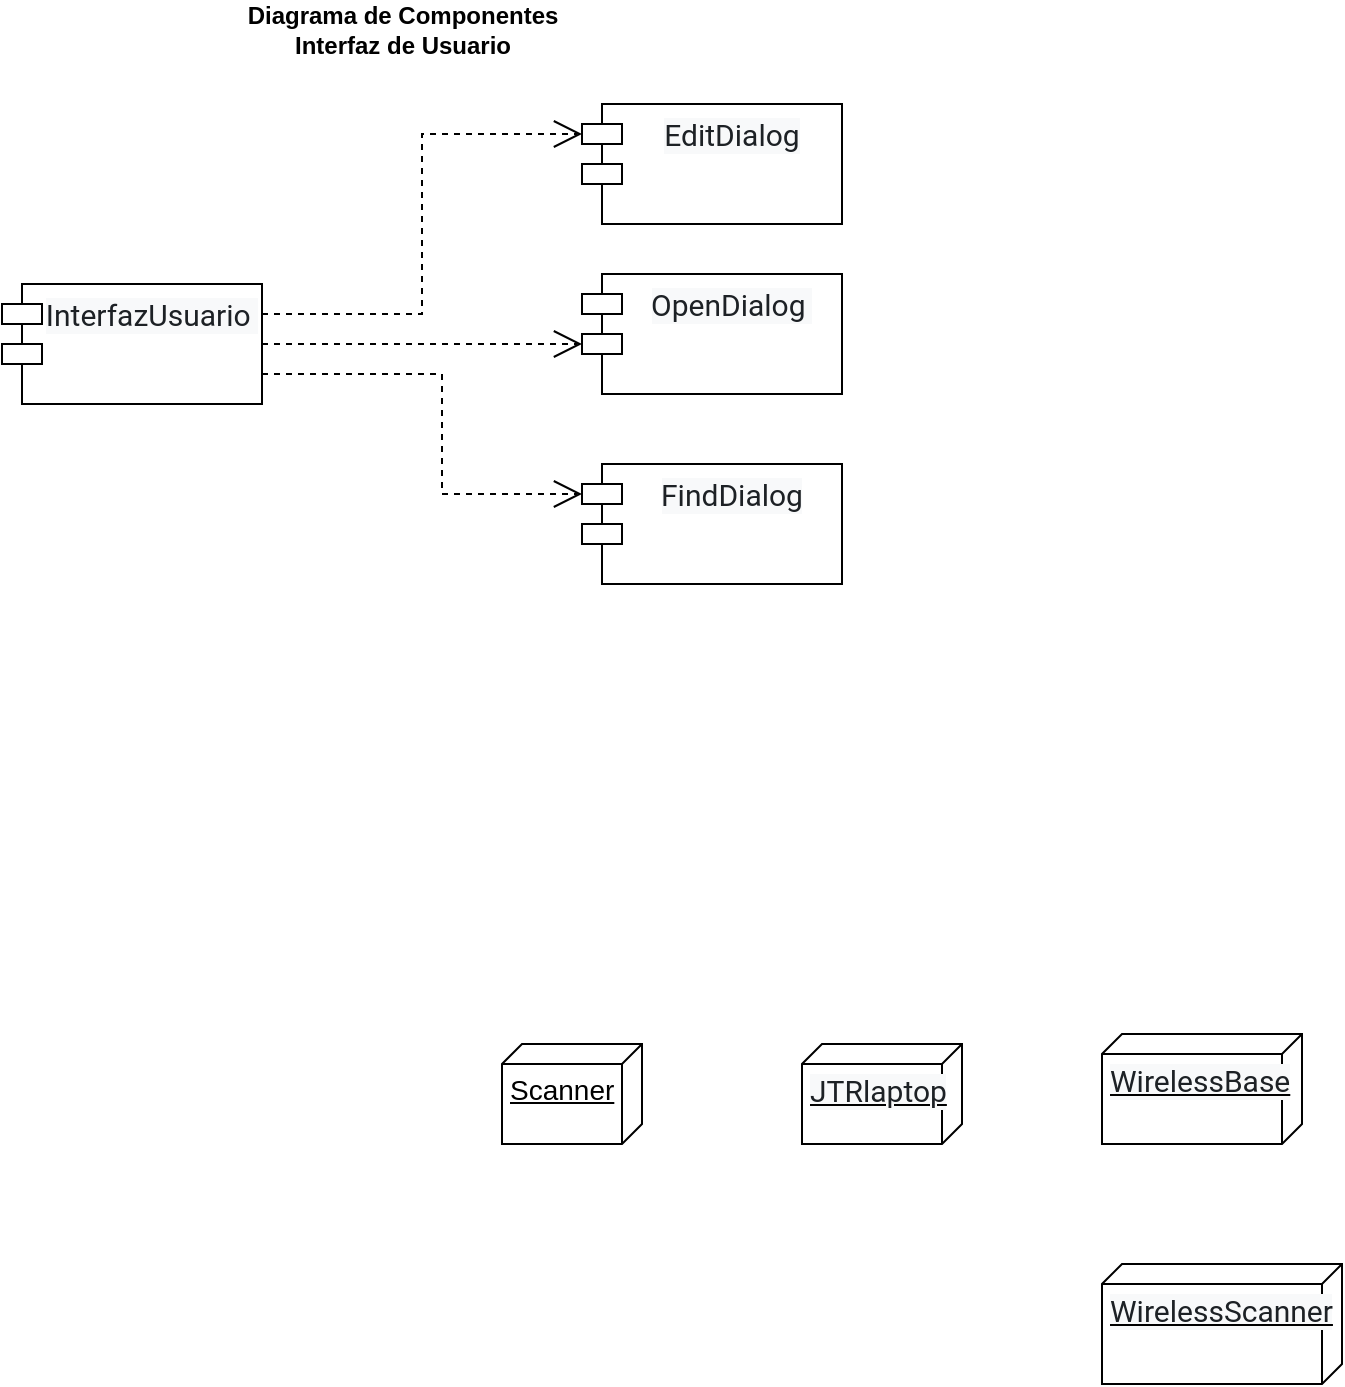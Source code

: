 <mxfile version="24.7.14">
  <diagram name="Página-1" id="9Trc_fCFrfJ8SZANSMrF">
    <mxGraphModel dx="739" dy="411" grid="1" gridSize="10" guides="1" tooltips="1" connect="1" arrows="1" fold="1" page="1" pageScale="1" pageWidth="1920" pageHeight="1200" math="0" shadow="0">
      <root>
        <mxCell id="0" />
        <mxCell id="1" parent="0" />
        <mxCell id="PFyiqTVHsGwoSo-fOKWH-1" value="&lt;span style=&quot;color: rgb(29, 33, 37); font-family: Roboto; font-size: 15px; text-align: left; background-color: rgb(248, 249, 250);&quot;&gt;InterfazUsuario&amp;nbsp;&lt;/span&gt;" style="shape=module;align=left;spacingLeft=20;align=center;verticalAlign=top;whiteSpace=wrap;html=1;" vertex="1" parent="1">
          <mxGeometry x="230" y="190" width="130" height="60" as="geometry" />
        </mxCell>
        <mxCell id="PFyiqTVHsGwoSo-fOKWH-2" value="&lt;span style=&quot;color: rgb(29, 33, 37); font-family: Roboto; font-size: 15px; text-align: left; background-color: rgb(248, 249, 250);&quot;&gt;EditDialog&lt;/span&gt;" style="shape=module;align=left;spacingLeft=20;align=center;verticalAlign=top;whiteSpace=wrap;html=1;" vertex="1" parent="1">
          <mxGeometry x="520" y="100" width="130" height="60" as="geometry" />
        </mxCell>
        <mxCell id="PFyiqTVHsGwoSo-fOKWH-3" value="&lt;span style=&quot;color: rgb(29, 33, 37); font-family: Roboto; font-size: 15px; text-align: left; background-color: rgb(248, 249, 250);&quot;&gt;OpenDialog&amp;nbsp;&lt;/span&gt;" style="shape=module;align=left;spacingLeft=20;align=center;verticalAlign=top;whiteSpace=wrap;html=1;" vertex="1" parent="1">
          <mxGeometry x="520" y="185" width="130" height="60" as="geometry" />
        </mxCell>
        <mxCell id="PFyiqTVHsGwoSo-fOKWH-4" value="&lt;span style=&quot;color: rgb(29, 33, 37); font-family: Roboto; font-size: 15px; text-align: left; background-color: rgb(248, 249, 250);&quot;&gt;FindDialog&lt;/span&gt;" style="shape=module;align=left;spacingLeft=20;align=center;verticalAlign=top;whiteSpace=wrap;html=1;" vertex="1" parent="1">
          <mxGeometry x="520" y="280" width="130" height="60" as="geometry" />
        </mxCell>
        <mxCell id="PFyiqTVHsGwoSo-fOKWH-5" value="" style="endArrow=open;endSize=12;dashed=1;html=1;rounded=0;entryX=0;entryY=0;entryDx=0;entryDy=15;entryPerimeter=0;exitX=1;exitY=0.25;exitDx=0;exitDy=0;" edge="1" parent="1" source="PFyiqTVHsGwoSo-fOKWH-1" target="PFyiqTVHsGwoSo-fOKWH-2">
          <mxGeometry width="160" relative="1" as="geometry">
            <mxPoint x="300" y="220" as="sourcePoint" />
            <mxPoint x="460" y="220" as="targetPoint" />
            <Array as="points">
              <mxPoint x="440" y="205" />
              <mxPoint x="440" y="115" />
            </Array>
          </mxGeometry>
        </mxCell>
        <mxCell id="PFyiqTVHsGwoSo-fOKWH-6" value="" style="endArrow=open;endSize=12;dashed=1;html=1;rounded=0;exitX=1;exitY=0.5;exitDx=0;exitDy=0;entryX=0;entryY=0;entryDx=0;entryDy=35;entryPerimeter=0;" edge="1" parent="1" source="PFyiqTVHsGwoSo-fOKWH-1" target="PFyiqTVHsGwoSo-fOKWH-3">
          <mxGeometry width="160" relative="1" as="geometry">
            <mxPoint x="320" y="180" as="sourcePoint" />
            <mxPoint x="480" y="180" as="targetPoint" />
          </mxGeometry>
        </mxCell>
        <mxCell id="PFyiqTVHsGwoSo-fOKWH-7" value="" style="endArrow=open;endSize=12;dashed=1;html=1;rounded=0;entryX=0;entryY=0;entryDx=0;entryDy=15;entryPerimeter=0;exitX=1;exitY=0.75;exitDx=0;exitDy=0;" edge="1" parent="1" source="PFyiqTVHsGwoSo-fOKWH-1" target="PFyiqTVHsGwoSo-fOKWH-4">
          <mxGeometry width="160" relative="1" as="geometry">
            <mxPoint x="370" y="215" as="sourcePoint" />
            <mxPoint x="530" y="125" as="targetPoint" />
            <Array as="points">
              <mxPoint x="450" y="235" />
              <mxPoint x="450" y="295" />
            </Array>
          </mxGeometry>
        </mxCell>
        <mxCell id="PFyiqTVHsGwoSo-fOKWH-8" value="Diagrama de Componentes&lt;div&gt;Interfaz de Usuario&lt;/div&gt;" style="text;align=center;fontStyle=1;verticalAlign=middle;spacingLeft=3;spacingRight=3;strokeColor=none;rotatable=0;points=[[0,0.5],[1,0.5]];portConstraint=eastwest;html=1;" vertex="1" parent="1">
          <mxGeometry x="390" y="50" width="80" height="26" as="geometry" />
        </mxCell>
        <mxCell id="PFyiqTVHsGwoSo-fOKWH-14" value="&lt;font style=&quot;font-size: 14px;&quot;&gt;Scanner&lt;/font&gt;" style="verticalAlign=top;align=left;spacingTop=8;spacingLeft=2;spacingRight=12;shape=cube;size=10;direction=south;fontStyle=4;html=1;whiteSpace=wrap;" vertex="1" parent="1">
          <mxGeometry x="480" y="570" width="70" height="50" as="geometry" />
        </mxCell>
        <mxCell id="PFyiqTVHsGwoSo-fOKWH-15" value="&lt;span style=&quot;color: rgb(29, 33, 37); font-family: Roboto; font-size: 15px; background-color: rgb(248, 249, 250);&quot;&gt;JTRlaptop&lt;/span&gt;" style="verticalAlign=top;align=left;spacingTop=8;spacingLeft=2;spacingRight=12;shape=cube;size=10;direction=south;fontStyle=4;html=1;whiteSpace=wrap;" vertex="1" parent="1">
          <mxGeometry x="630" y="570" width="80" height="50" as="geometry" />
        </mxCell>
        <mxCell id="PFyiqTVHsGwoSo-fOKWH-16" value="&lt;span style=&quot;color: rgb(29, 33, 37); font-family: Roboto; font-size: 15px; background-color: rgb(248, 249, 250);&quot;&gt;WirelessBase&lt;/span&gt;" style="verticalAlign=top;align=left;spacingTop=8;spacingLeft=2;spacingRight=12;shape=cube;size=10;direction=south;fontStyle=4;html=1;whiteSpace=wrap;" vertex="1" parent="1">
          <mxGeometry x="780" y="565" width="100" height="55" as="geometry" />
        </mxCell>
        <mxCell id="PFyiqTVHsGwoSo-fOKWH-17" value="&lt;span style=&quot;color: rgb(29, 33, 37); font-family: Roboto; font-size: 15px; background-color: rgb(248, 249, 250);&quot;&gt;WirelessScanner&lt;/span&gt;" style="verticalAlign=top;align=left;spacingTop=8;spacingLeft=2;spacingRight=12;shape=cube;size=10;direction=south;fontStyle=4;html=1;whiteSpace=wrap;" vertex="1" parent="1">
          <mxGeometry x="780" y="680" width="120" height="60" as="geometry" />
        </mxCell>
      </root>
    </mxGraphModel>
  </diagram>
</mxfile>

